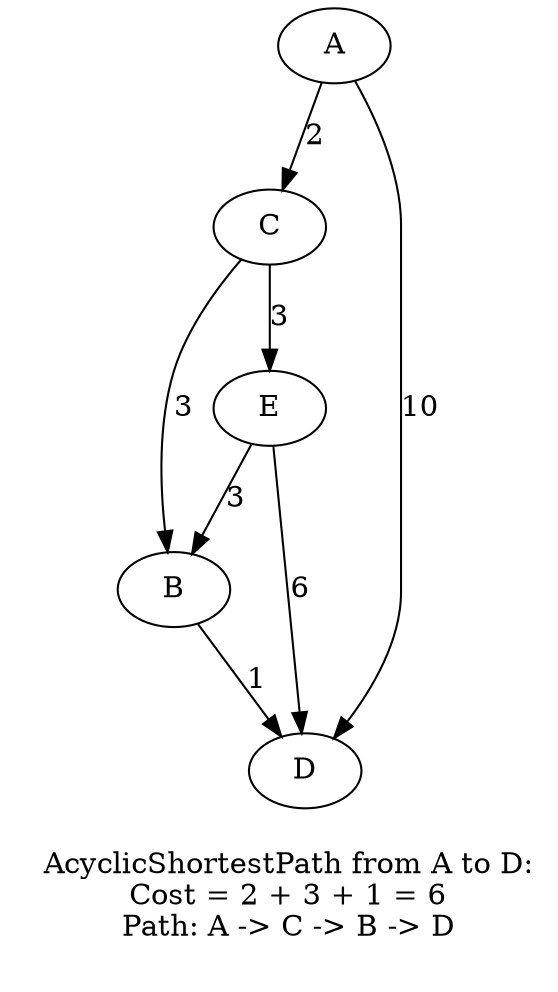 digraph G {
  A -> C [label = 2]
  A -> D [label = 10]
  B -> D [label = 1]
  C -> B [label = 3]
  C -> E [label = 3]
  E -> B [label = 3]
  E -> D [label = 6]

  node [shape=plaintext]
	label = "
  AcyclicShortestPath from A to D:
  Cost = 2 + 3 + 1 = 6
  Path: A -> C -> B -> D
	"
}
